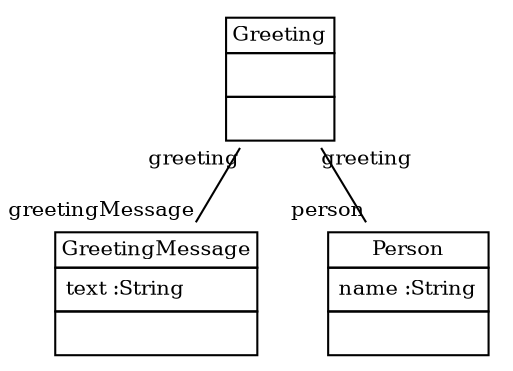 
 digraph ClassDiagram {
    node [shape = none, fontsize = 10]; 
    edge [fontsize = 10];
    
    
    Greeting [label=<<table border='0' cellborder='1' cellspacing='0'> <tr> <td>Greeting</td> </tr> <tr><td><table border='0' cellborder='0' cellspacing='0'> <tr><td> </td></tr> </table></td></tr> <tr><td><table border='0' cellborder='0' cellspacing='0'> <tr><td> </td></tr> </table></td></tr> </table>>];
    GreetingMessage [label=<<table border='0' cellborder='1' cellspacing='0'> <tr> <td>GreetingMessage</td> </tr> <tr><td><table border='0' cellborder='0' cellspacing='0'> <tr><td align='left'>text :String</td></tr>  </table></td></tr> <tr><td><table border='0' cellborder='0' cellspacing='0'> <tr><td> </td></tr> </table></td></tr> </table>>];
    Person [label=<<table border='0' cellborder='1' cellspacing='0'> <tr> <td>Person</td> </tr> <tr><td><table border='0' cellborder='0' cellspacing='0'> <tr><td align='left'>name :String</td></tr>  </table></td></tr> <tr><td><table border='0' cellborder='0' cellspacing='0'> <tr><td> </td></tr> </table></td></tr> </table>>];
    
    
    
    Greeting -> GreetingMessage [headlabel = "greetingMessage" taillabel = "greeting" arrowhead = "none" ];
    Greeting -> Person [headlabel = "person" taillabel = "greeting" arrowhead = "none" ];
}


